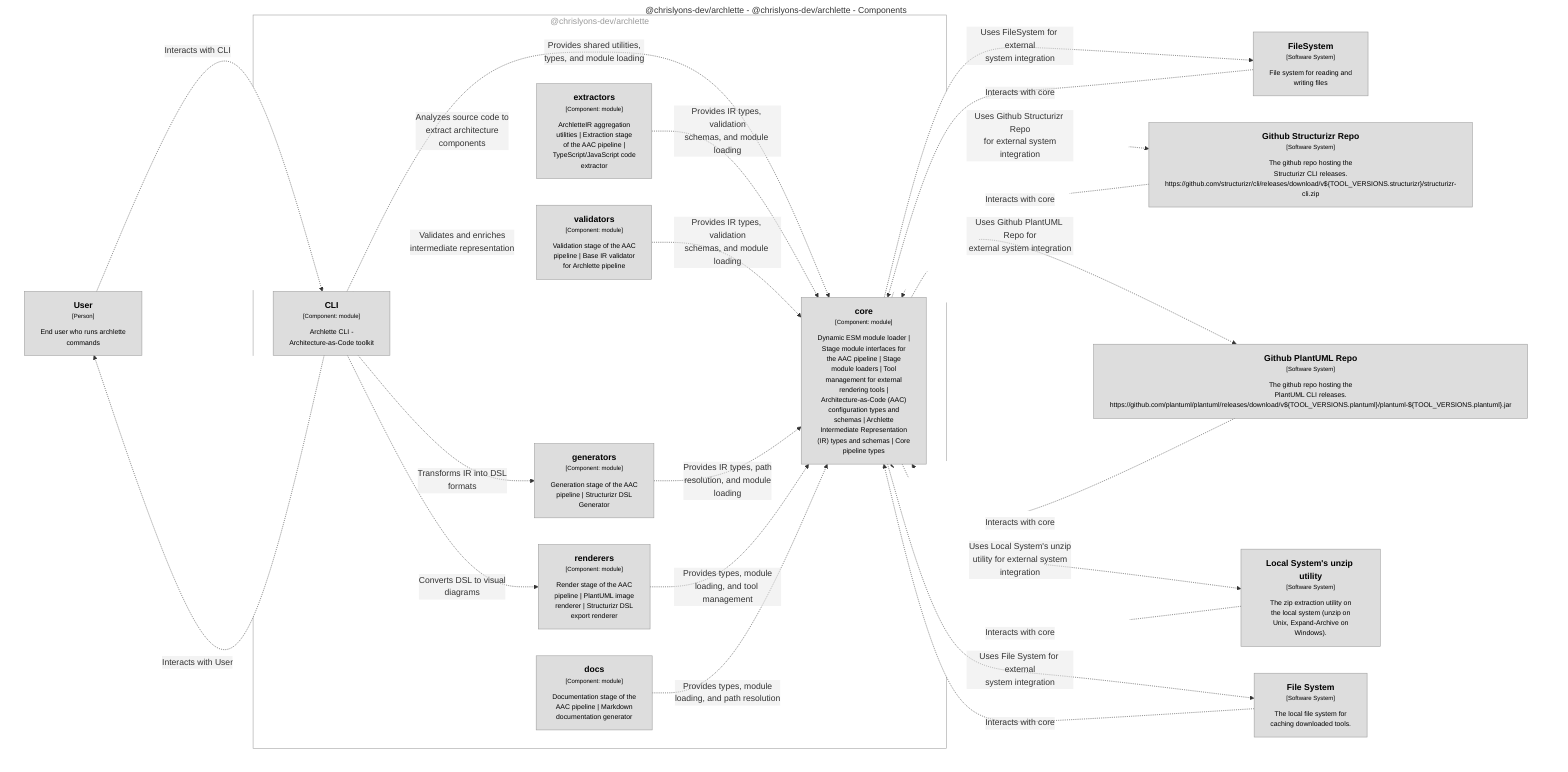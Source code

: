 graph TB
  linkStyle default fill:#ffffff

  subgraph diagram ["@chrislyons-dev/archlette - @chrislyons-dev/archlette - Components"]
    style diagram fill:#ffffff,stroke:#ffffff

    1["<div style='font-weight: bold'>User</div><div style='font-size: 70%; margin-top: 0px'>[Person]</div><div style='font-size: 80%; margin-top:10px'>End user who runs archlette<br />commands</div>"]
    style 1 fill:#dddddd,stroke:#9a9a9a,color:#000000
    2["<div style='font-weight: bold'>FileSystem</div><div style='font-size: 70%; margin-top: 0px'>[Software System]</div><div style='font-size: 80%; margin-top:10px'>File system for reading and<br />writing files</div>"]
    style 2 fill:#dddddd,stroke:#9a9a9a,color:#000000
    3["<div style='font-weight: bold'>Github Structurizr Repo</div><div style='font-size: 70%; margin-top: 0px'>[Software System]</div><div style='font-size: 80%; margin-top:10px'>The github repo hosting the<br />Structurizr CLI releases.<br />https://github.com/structurizr/cli/releases/download/v${TOOL_VERSIONS.structurizr}/structurizr-cli.zip</div>"]
    style 3 fill:#dddddd,stroke:#9a9a9a,color:#000000
    4["<div style='font-weight: bold'>Github PlantUML Repo</div><div style='font-size: 70%; margin-top: 0px'>[Software System]</div><div style='font-size: 80%; margin-top:10px'>The github repo hosting the<br />PlantUML CLI releases.<br />https://github.com/plantuml/plantuml/releases/download/v${TOOL_VERSIONS.plantuml}/plantuml-${TOOL_VERSIONS.plantuml}.jar</div>"]
    style 4 fill:#dddddd,stroke:#9a9a9a,color:#000000
    5["<div style='font-weight: bold'>Local System's unzip utility</div><div style='font-size: 70%; margin-top: 0px'>[Software System]</div><div style='font-size: 80%; margin-top:10px'>The zip extraction utility on<br />the local system (unzip on<br />Unix, Expand-Archive on<br />Windows).</div>"]
    style 5 fill:#dddddd,stroke:#9a9a9a,color:#000000
    6["<div style='font-weight: bold'>File System</div><div style='font-size: 70%; margin-top: 0px'>[Software System]</div><div style='font-size: 80%; margin-top:10px'>The local file system for<br />caching downloaded tools.</div>"]
    style 6 fill:#dddddd,stroke:#9a9a9a,color:#000000

    subgraph 8 ["@chrislyons-dev/archlette"]
      style 8 fill:#ffffff,stroke:#9a9a9a,color:#9a9a9a

      10["<div style='font-weight: bold'>extractors</div><div style='font-size: 70%; margin-top: 0px'>[Component: module]</div><div style='font-size: 80%; margin-top:10px'>ArchletteIR aggregation<br />utilities | Extraction stage<br />of the AAC pipeline |<br />TypeScript/JavaScript code<br />extractor</div>"]
      style 10 fill:#dddddd,stroke:#9a9a9a,color:#000000
      11["<div style='font-weight: bold'>validators</div><div style='font-size: 70%; margin-top: 0px'>[Component: module]</div><div style='font-size: 80%; margin-top:10px'>Validation stage of the AAC<br />pipeline | Base IR validator<br />for Archlette pipeline</div>"]
      style 11 fill:#dddddd,stroke:#9a9a9a,color:#000000
      12["<div style='font-weight: bold'>generators</div><div style='font-size: 70%; margin-top: 0px'>[Component: module]</div><div style='font-size: 80%; margin-top:10px'>Generation stage of the AAC<br />pipeline | Structurizr DSL<br />Generator</div>"]
      style 12 fill:#dddddd,stroke:#9a9a9a,color:#000000
      13["<div style='font-weight: bold'>renderers</div><div style='font-size: 70%; margin-top: 0px'>[Component: module]</div><div style='font-size: 80%; margin-top:10px'>Render stage of the AAC<br />pipeline | PlantUML image<br />renderer | Structurizr DSL<br />export renderer</div>"]
      style 13 fill:#dddddd,stroke:#9a9a9a,color:#000000
      14["<div style='font-weight: bold'>docs</div><div style='font-size: 70%; margin-top: 0px'>[Component: module]</div><div style='font-size: 80%; margin-top:10px'>Documentation stage of the<br />AAC pipeline | Markdown<br />documentation generator</div>"]
      style 14 fill:#dddddd,stroke:#9a9a9a,color:#000000
      15["<div style='font-weight: bold'>core</div><div style='font-size: 70%; margin-top: 0px'>[Component: module]</div><div style='font-size: 80%; margin-top:10px'>Dynamic ESM module loader |<br />Stage module interfaces for<br />the AAC pipeline | Stage<br />module loaders | Tool<br />management for external<br />rendering tools |<br />Architecture-as-Code (AAC)<br />configuration types and<br />schemas | Archlette<br />Intermediate Representation<br />(IR) types and schemas | Core<br />pipeline types</div>"]
      style 15 fill:#dddddd,stroke:#9a9a9a,color:#000000
      9["<div style='font-weight: bold'>CLI</div><div style='font-size: 70%; margin-top: 0px'>[Component: module]</div><div style='font-size: 80%; margin-top:10px'>Archlette CLI -<br />Architecture-as-Code toolkit</div>"]
      style 9 fill:#dddddd,stroke:#9a9a9a,color:#000000
    end

    3-. "<div>Interacts with core</div><div style='font-size: 70%'></div>" .->15
    4-. "<div>Interacts with core</div><div style='font-size: 70%'></div>" .->15
    5-. "<div>Interacts with core</div><div style='font-size: 70%'></div>" .->15
    6-. "<div>Interacts with core</div><div style='font-size: 70%'></div>" .->15
    9-. "<div>Interacts with User</div><div style='font-size: 70%'></div>" .->1
    15-. "<div>Uses FileSystem for external<br />system integration</div><div style='font-size: 70%'></div>" .->2
    15-. "<div>Uses Github Structurizr Repo<br />for external system<br />integration</div><div style='font-size: 70%'></div>" .->3
    15-. "<div>Uses Github PlantUML Repo for<br />external system integration</div><div style='font-size: 70%'></div>" .->4
    15-. "<div>Uses Local System's unzip<br />utility for external system<br />integration</div><div style='font-size: 70%'></div>" .->5
    15-. "<div>Uses File System for external<br />system integration</div><div style='font-size: 70%'></div>" .->6
    9-. "<div>Analyzes source code to<br />extract architecture<br />components</div><div style='font-size: 70%'></div>" .->10
    9-. "<div>Validates and enriches<br />intermediate representation</div><div style='font-size: 70%'></div>" .->11
    9-. "<div>Transforms IR into DSL<br />formats</div><div style='font-size: 70%'></div>" .->12
    9-. "<div>Converts DSL to visual<br />diagrams</div><div style='font-size: 70%'></div>" .->13
    9-. "<div>Provides shared utilities,<br />types, and module loading</div><div style='font-size: 70%'></div>" .->15
    10-. "<div>Provides IR types, validation<br />schemas, and module loading</div><div style='font-size: 70%'></div>" .->15
    11-. "<div>Provides IR types, validation<br />schemas, and module loading</div><div style='font-size: 70%'></div>" .->15
    12-. "<div>Provides IR types, path<br />resolution, and module<br />loading</div><div style='font-size: 70%'></div>" .->15
    13-. "<div>Provides types, module<br />loading, and tool management</div><div style='font-size: 70%'></div>" .->15
    14-. "<div>Provides types, module<br />loading, and path resolution</div><div style='font-size: 70%'></div>" .->15
    1-. "<div>Interacts with CLI</div><div style='font-size: 70%'></div>" .->9
    2-. "<div>Interacts with core</div><div style='font-size: 70%'></div>" .->15
  end